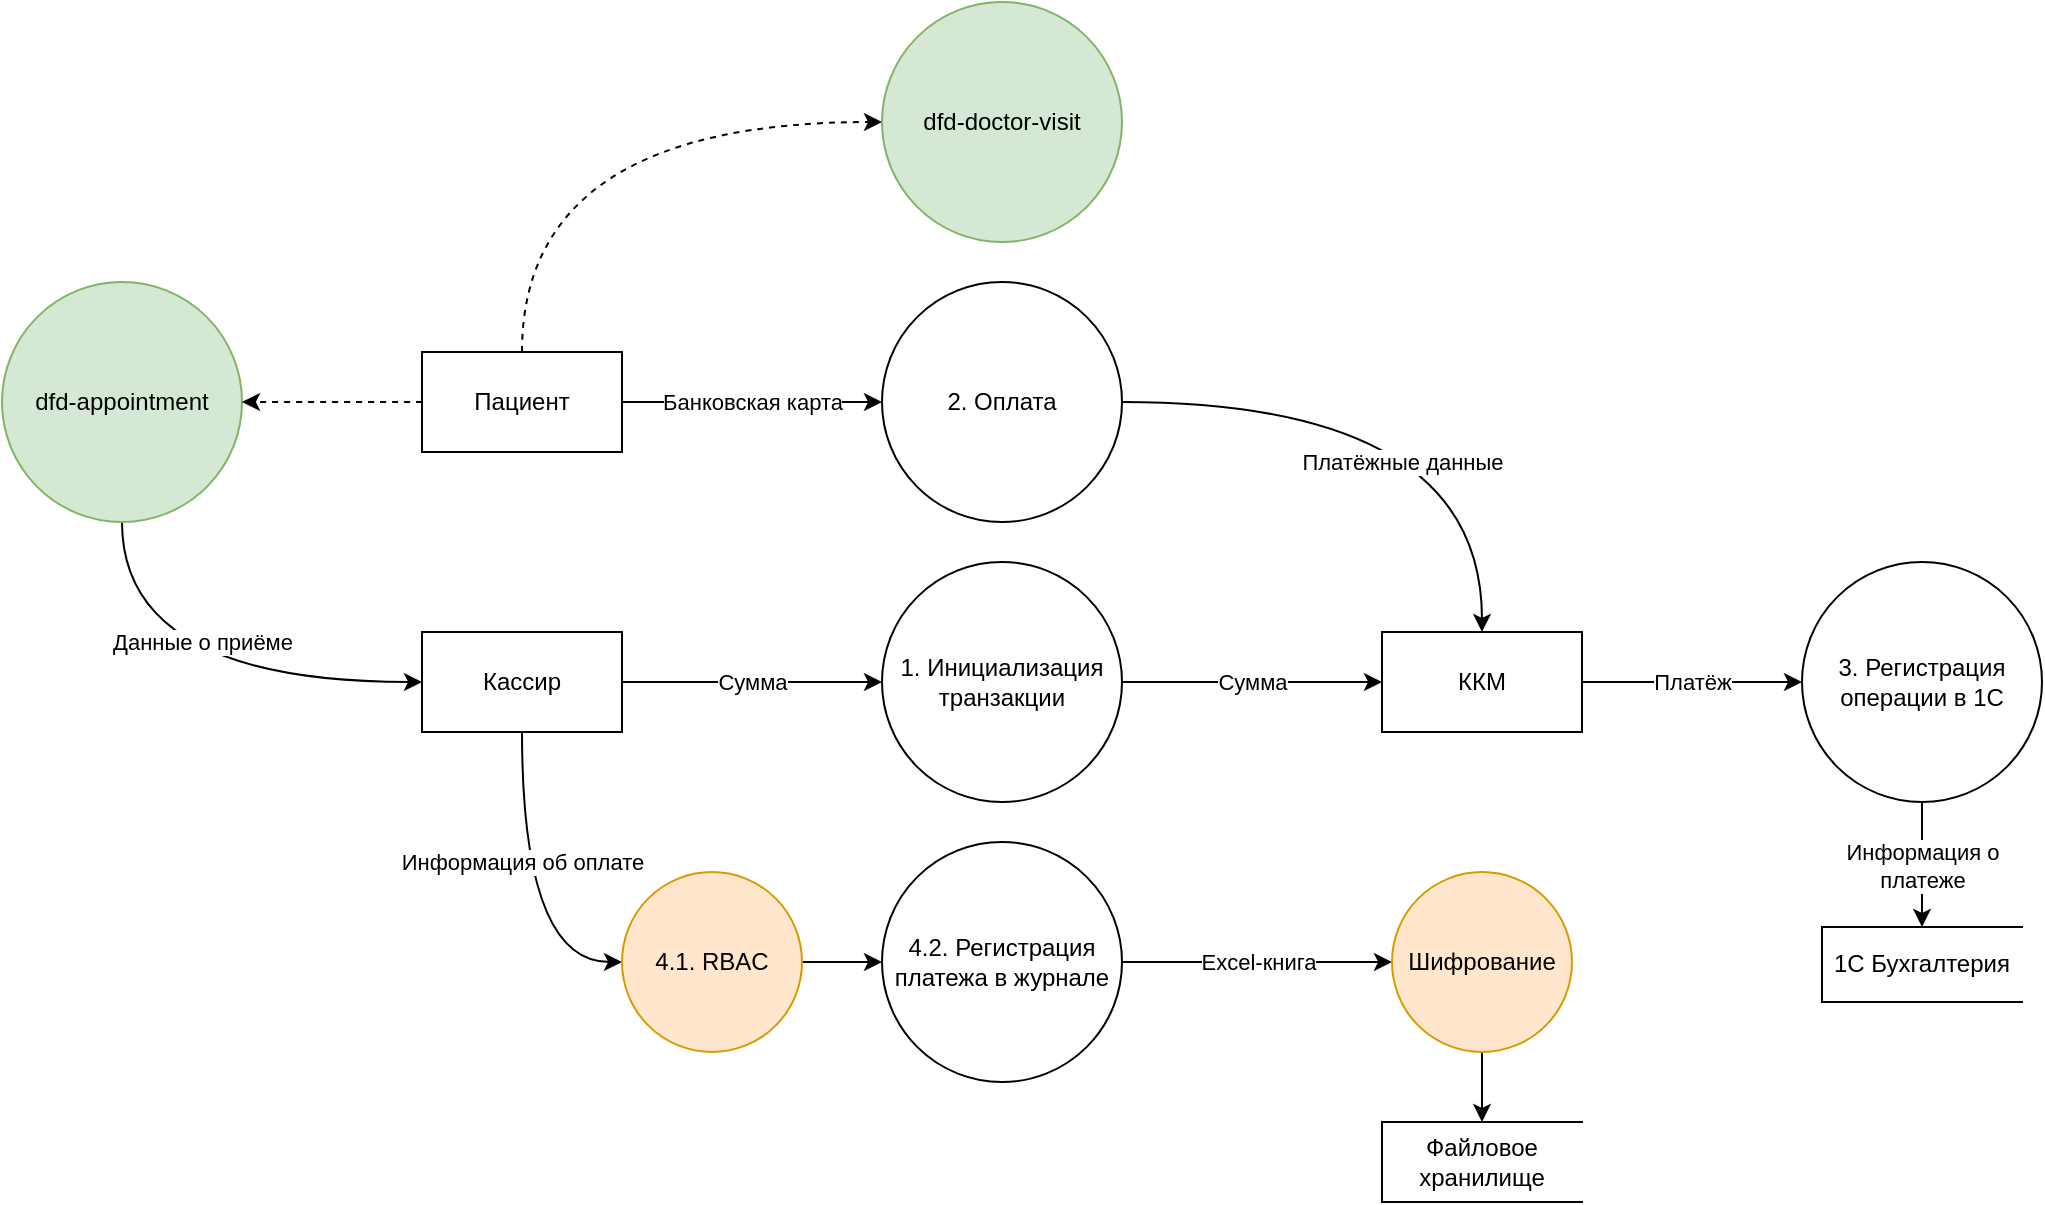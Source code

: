 <mxfile version="28.0.6">
  <diagram name="Page-1" id="FwsNePFYdvUOdbCBWORo">
    <mxGraphModel dx="2224" dy="1948" grid="1" gridSize="10" guides="1" tooltips="1" connect="1" arrows="1" fold="1" page="1" pageScale="1" pageWidth="850" pageHeight="1100" math="0" shadow="0">
      <root>
        <mxCell id="0" />
        <mxCell id="1" parent="0" />
        <mxCell id="Xoggndcp23wp55SxGYXw-1" value="Сумма" style="edgeStyle=orthogonalEdgeStyle;rounded=0;orthogonalLoop=1;jettySize=auto;html=1;entryX=0;entryY=0.5;entryDx=0;entryDy=0;" parent="1" source="Xoggndcp23wp55SxGYXw-3" target="Xoggndcp23wp55SxGYXw-5" edge="1">
          <mxGeometry relative="1" as="geometry" />
        </mxCell>
        <mxCell id="Xoggndcp23wp55SxGYXw-35" value="Информация об оплате" style="edgeStyle=orthogonalEdgeStyle;rounded=0;orthogonalLoop=1;jettySize=auto;html=1;curved=1;" parent="1" source="Xoggndcp23wp55SxGYXw-3" target="gMQOudfNVqeZfbUMY9HA-1" edge="1">
          <mxGeometry x="-0.212" relative="1" as="geometry">
            <Array as="points">
              <mxPoint x="90" y="220" />
              <mxPoint x="165" y="220" />
            </Array>
            <mxPoint as="offset" />
          </mxGeometry>
        </mxCell>
        <mxCell id="Xoggndcp23wp55SxGYXw-3" value="Кассир" style="html=1;dashed=0;whiteSpace=wrap;" parent="1" vertex="1">
          <mxGeometry x="40" y="55" width="100" height="50" as="geometry" />
        </mxCell>
        <mxCell id="Xoggndcp23wp55SxGYXw-25" value="Сумма" style="edgeStyle=orthogonalEdgeStyle;rounded=0;orthogonalLoop=1;jettySize=auto;html=1;entryX=0;entryY=0.5;entryDx=0;entryDy=0;" parent="1" source="Xoggndcp23wp55SxGYXw-5" target="Xoggndcp23wp55SxGYXw-24" edge="1">
          <mxGeometry relative="1" as="geometry" />
        </mxCell>
        <mxCell id="Xoggndcp23wp55SxGYXw-5" value="1. Инициализация транзакции" style="shape=ellipse;html=1;dashed=0;whiteSpace=wrap;perimeter=ellipsePerimeter;" parent="1" vertex="1">
          <mxGeometry x="270" y="20" width="120" height="120" as="geometry" />
        </mxCell>
        <mxCell id="Xoggndcp23wp55SxGYXw-13" value="Файловое хранилище" style="html=1;dashed=0;whiteSpace=wrap;shape=partialRectangle;right=0;" parent="1" vertex="1">
          <mxGeometry x="520" y="300" width="100" height="40" as="geometry" />
        </mxCell>
        <mxCell id="Xoggndcp23wp55SxGYXw-21" value="Данные о приёме" style="edgeStyle=orthogonalEdgeStyle;rounded=0;orthogonalLoop=1;jettySize=auto;html=1;curved=1;" parent="1" source="Xoggndcp23wp55SxGYXw-20" target="Xoggndcp23wp55SxGYXw-3" edge="1">
          <mxGeometry x="0.043" y="20" relative="1" as="geometry">
            <Array as="points">
              <mxPoint x="-110" y="80" />
            </Array>
            <mxPoint as="offset" />
          </mxGeometry>
        </mxCell>
        <mxCell id="Xoggndcp23wp55SxGYXw-20" value="dfd-appointment" style="shape=ellipse;html=1;dashed=0;whiteSpace=wrap;perimeter=ellipsePerimeter;fillColor=#d5e8d4;strokeColor=#82b366;" parent="1" vertex="1">
          <mxGeometry x="-170" y="-120" width="120" height="120" as="geometry" />
        </mxCell>
        <mxCell id="Xoggndcp23wp55SxGYXw-23" style="edgeStyle=orthogonalEdgeStyle;rounded=0;orthogonalLoop=1;jettySize=auto;html=1;dashed=1;curved=1;" parent="1" source="Xoggndcp23wp55SxGYXw-22" target="Xoggndcp23wp55SxGYXw-20" edge="1">
          <mxGeometry relative="1" as="geometry" />
        </mxCell>
        <mxCell id="Xoggndcp23wp55SxGYXw-27" value="Банковская карта" style="edgeStyle=orthogonalEdgeStyle;rounded=0;orthogonalLoop=1;jettySize=auto;html=1;curved=1;" parent="1" source="Xoggndcp23wp55SxGYXw-22" target="Xoggndcp23wp55SxGYXw-26" edge="1">
          <mxGeometry relative="1" as="geometry" />
        </mxCell>
        <mxCell id="Xoggndcp23wp55SxGYXw-38" style="edgeStyle=orthogonalEdgeStyle;rounded=0;orthogonalLoop=1;jettySize=auto;html=1;curved=1;dashed=1;" parent="1" source="Xoggndcp23wp55SxGYXw-22" target="Xoggndcp23wp55SxGYXw-37" edge="1">
          <mxGeometry relative="1" as="geometry">
            <Array as="points">
              <mxPoint x="90" y="-200" />
            </Array>
          </mxGeometry>
        </mxCell>
        <mxCell id="Xoggndcp23wp55SxGYXw-22" value="Пациент" style="html=1;dashed=0;whiteSpace=wrap;" parent="1" vertex="1">
          <mxGeometry x="40" y="-85" width="100" height="50" as="geometry" />
        </mxCell>
        <mxCell id="Xoggndcp23wp55SxGYXw-30" value="Платёж" style="edgeStyle=orthogonalEdgeStyle;rounded=0;orthogonalLoop=1;jettySize=auto;html=1;" parent="1" source="Xoggndcp23wp55SxGYXw-24" target="Xoggndcp23wp55SxGYXw-29" edge="1">
          <mxGeometry relative="1" as="geometry" />
        </mxCell>
        <mxCell id="Xoggndcp23wp55SxGYXw-24" value="ККМ" style="html=1;dashed=0;whiteSpace=wrap;" parent="1" vertex="1">
          <mxGeometry x="520" y="55" width="100" height="50" as="geometry" />
        </mxCell>
        <mxCell id="Xoggndcp23wp55SxGYXw-28" value="Платёжные данные" style="edgeStyle=orthogonalEdgeStyle;rounded=0;orthogonalLoop=1;jettySize=auto;html=1;entryX=0.5;entryY=0;entryDx=0;entryDy=0;curved=1;" parent="1" source="Xoggndcp23wp55SxGYXw-26" target="Xoggndcp23wp55SxGYXw-24" edge="1">
          <mxGeometry x="-0.051" y="-30" relative="1" as="geometry">
            <mxPoint as="offset" />
          </mxGeometry>
        </mxCell>
        <mxCell id="Xoggndcp23wp55SxGYXw-26" value="2. Оплата" style="shape=ellipse;html=1;dashed=0;whiteSpace=wrap;perimeter=ellipsePerimeter;gradientColor=none;" parent="1" vertex="1">
          <mxGeometry x="270" y="-120" width="120" height="120" as="geometry" />
        </mxCell>
        <mxCell id="Xoggndcp23wp55SxGYXw-33" value="Информация о&lt;div&gt;платеже&lt;/div&gt;" style="edgeStyle=orthogonalEdgeStyle;rounded=0;orthogonalLoop=1;jettySize=auto;html=1;" parent="1" source="Xoggndcp23wp55SxGYXw-29" target="Xoggndcp23wp55SxGYXw-32" edge="1">
          <mxGeometry relative="1" as="geometry" />
        </mxCell>
        <mxCell id="Xoggndcp23wp55SxGYXw-29" value="3. Регистрация операции в 1С" style="shape=ellipse;html=1;dashed=0;whiteSpace=wrap;perimeter=ellipsePerimeter;" parent="1" vertex="1">
          <mxGeometry x="730" y="20" width="120" height="120" as="geometry" />
        </mxCell>
        <mxCell id="Xoggndcp23wp55SxGYXw-32" value="1С Бухгалтерия" style="html=1;dashed=0;whiteSpace=wrap;shape=partialRectangle;right=0;" parent="1" vertex="1">
          <mxGeometry x="740" y="202.5" width="100" height="37.5" as="geometry" />
        </mxCell>
        <mxCell id="Xoggndcp23wp55SxGYXw-36" value="Excel-книга" style="edgeStyle=orthogonalEdgeStyle;rounded=0;orthogonalLoop=1;jettySize=auto;html=1;" parent="1" source="Xoggndcp23wp55SxGYXw-34" target="gMQOudfNVqeZfbUMY9HA-2" edge="1">
          <mxGeometry relative="1" as="geometry" />
        </mxCell>
        <mxCell id="Xoggndcp23wp55SxGYXw-34" value="4.2. Регистрация платежа в журнале" style="shape=ellipse;html=1;dashed=0;whiteSpace=wrap;perimeter=ellipsePerimeter;" parent="1" vertex="1">
          <mxGeometry x="270" y="160" width="120" height="120" as="geometry" />
        </mxCell>
        <mxCell id="Xoggndcp23wp55SxGYXw-37" value="dfd-doctor-visit" style="shape=ellipse;html=1;dashed=0;whiteSpace=wrap;perimeter=ellipsePerimeter;fillColor=#d5e8d4;strokeColor=#82b366;" parent="1" vertex="1">
          <mxGeometry x="270" y="-260" width="120" height="120" as="geometry" />
        </mxCell>
        <mxCell id="gMQOudfNVqeZfbUMY9HA-3" style="edgeStyle=orthogonalEdgeStyle;rounded=0;orthogonalLoop=1;jettySize=auto;html=1;" edge="1" parent="1" source="gMQOudfNVqeZfbUMY9HA-1" target="Xoggndcp23wp55SxGYXw-34">
          <mxGeometry relative="1" as="geometry" />
        </mxCell>
        <mxCell id="gMQOudfNVqeZfbUMY9HA-1" value="4.1. RBAC" style="ellipse;whiteSpace=wrap;html=1;aspect=fixed;fillColor=#ffe6cc;strokeColor=#d79b00;" vertex="1" parent="1">
          <mxGeometry x="140" y="175" width="90" height="90" as="geometry" />
        </mxCell>
        <mxCell id="gMQOudfNVqeZfbUMY9HA-4" style="edgeStyle=orthogonalEdgeStyle;rounded=0;orthogonalLoop=1;jettySize=auto;html=1;" edge="1" parent="1" source="gMQOudfNVqeZfbUMY9HA-2" target="Xoggndcp23wp55SxGYXw-13">
          <mxGeometry relative="1" as="geometry" />
        </mxCell>
        <mxCell id="gMQOudfNVqeZfbUMY9HA-2" value="Шифрование" style="ellipse;whiteSpace=wrap;html=1;aspect=fixed;fillColor=#ffe6cc;strokeColor=#d79b00;" vertex="1" parent="1">
          <mxGeometry x="525" y="175" width="90" height="90" as="geometry" />
        </mxCell>
      </root>
    </mxGraphModel>
  </diagram>
</mxfile>
